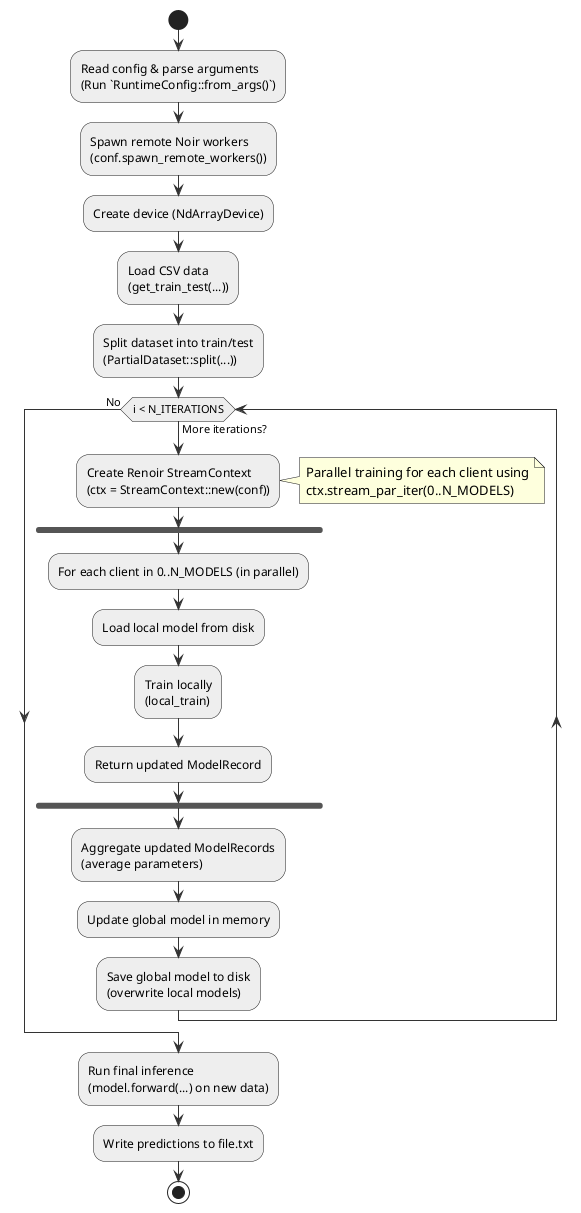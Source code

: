 @startuml

skinparam handwritten false
skinparam activity {
  BackgroundColor #EEE
  DiamondBackgroundColor #EEE
  RoundCorner 20
  ArrowColor #333
  FontName Arial
}

start
:Read config & parse arguments\n(Run `RuntimeConfig::from_args()`);
:Spawn remote Noir workers\n(conf.spawn_remote_workers());
:Create device (NdArrayDevice);
:Load CSV data\n(get_train_test(...));
:Split dataset into train/test\n(PartialDataset::split(...));

while (i < N_ITERATIONS) is (More iterations?)
  :Create Renoir StreamContext\n(ctx = StreamContext::new(conf));

  note right
    Parallel training for each client using
    ctx.stream_par_iter(0..N_MODELS)
  end note

  fork
    :For each client in 0..N_MODELS (in parallel);
    :Load local model from disk;
    :Train locally\n(local_train);
    :Return updated ModelRecord;
  end fork

  :Aggregate updated ModelRecords\n(average parameters);
  :Update global model in memory;
  :Save global model to disk\n(overwrite local models);
endwhile (No)

:Run final inference\n(model.forward(...) on new data);
:Write predictions to file.txt;

stop
@enduml
